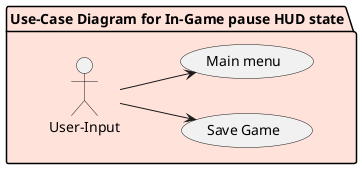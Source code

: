 @startuml UC_PauseHUD

package "Use-Case Diagram for In-Game pause HUD state" #ffe3da {

    left to right direction

    actor UserInput as "User-Input"

    (SaveGame) as "Save Game"
    (Mainmenu) as "Main menu"

    UserInput --> (SaveGame)
    UserInput --> (Mainmenu)
    
}

@enduml